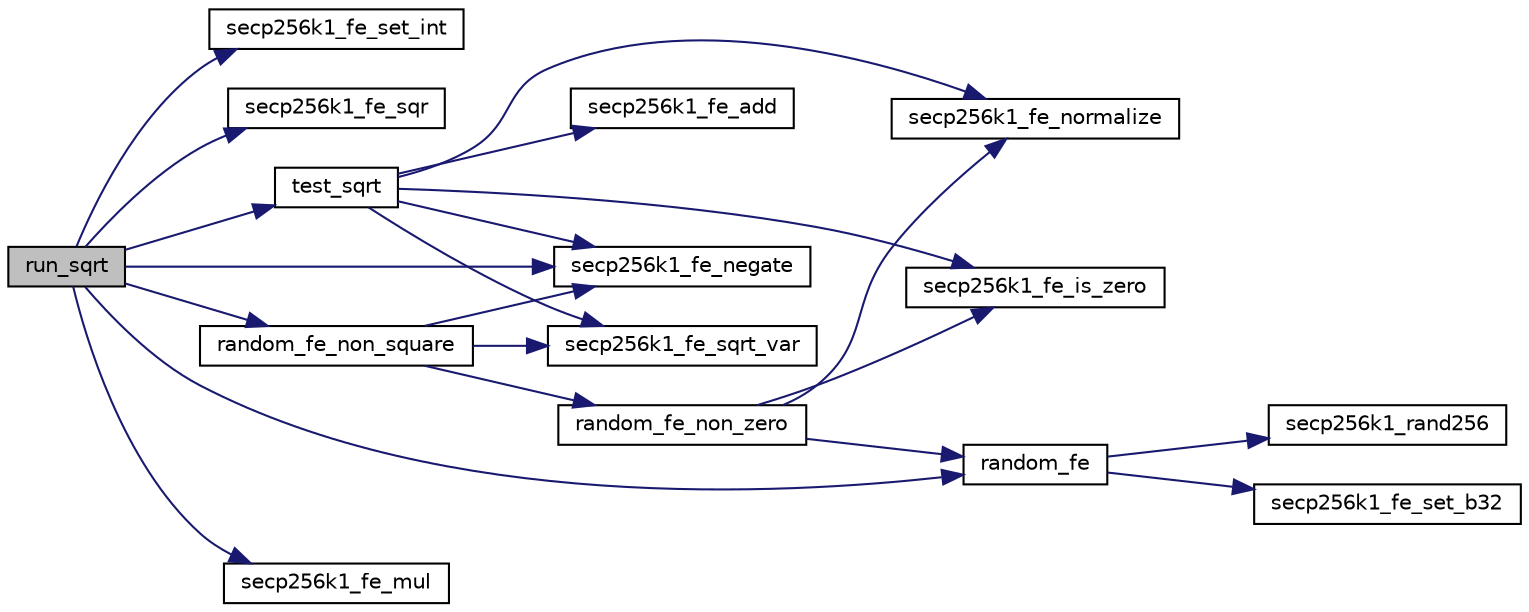 digraph "run_sqrt"
{
  edge [fontname="Helvetica",fontsize="10",labelfontname="Helvetica",labelfontsize="10"];
  node [fontname="Helvetica",fontsize="10",shape=record];
  rankdir="LR";
  Node1346 [label="run_sqrt",height=0.2,width=0.4,color="black", fillcolor="grey75", style="filled", fontcolor="black"];
  Node1346 -> Node1347 [color="midnightblue",fontsize="10",style="solid",fontname="Helvetica"];
  Node1347 [label="secp256k1_fe_set_int",height=0.2,width=0.4,color="black", fillcolor="white", style="filled",URL="$d5/d5a/field_8h.html#a4bfba9980b6d6960ad623f1ddbbc547e",tooltip="Set a field element equal to a small integer. "];
  Node1346 -> Node1348 [color="midnightblue",fontsize="10",style="solid",fontname="Helvetica"];
  Node1348 [label="secp256k1_fe_sqr",height=0.2,width=0.4,color="black", fillcolor="white", style="filled",URL="$d5/d5a/field_8h.html#a6cbe550ca5eb35e683b1c8d68d8de26b",tooltip="Sets a field element to be the square of another. "];
  Node1346 -> Node1349 [color="midnightblue",fontsize="10",style="solid",fontname="Helvetica"];
  Node1349 [label="test_sqrt",height=0.2,width=0.4,color="black", fillcolor="white", style="filled",URL="$d5/d7f/tests_8c.html#a42744351538fd01fc266d1cac41401a8"];
  Node1349 -> Node1350 [color="midnightblue",fontsize="10",style="solid",fontname="Helvetica"];
  Node1350 [label="secp256k1_fe_sqrt_var",height=0.2,width=0.4,color="black", fillcolor="white", style="filled",URL="$d5/d5a/field_8h.html#adeed9551ce946187f98c5e3d789e9575",tooltip="If a has a square root, it is computed in r and 1 is returned. "];
  Node1349 -> Node1351 [color="midnightblue",fontsize="10",style="solid",fontname="Helvetica"];
  Node1351 [label="secp256k1_fe_negate",height=0.2,width=0.4,color="black", fillcolor="white", style="filled",URL="$d5/d5a/field_8h.html#a4543ff08a66fc870acd56c921f2b30f7",tooltip="Set a field element equal to the additive inverse of another. "];
  Node1349 -> Node1352 [color="midnightblue",fontsize="10",style="solid",fontname="Helvetica"];
  Node1352 [label="secp256k1_fe_add",height=0.2,width=0.4,color="black", fillcolor="white", style="filled",URL="$d5/d5a/field_8h.html#a7512f80b60598e4af89c004890880fc7",tooltip="Adds a field element to another. "];
  Node1349 -> Node1353 [color="midnightblue",fontsize="10",style="solid",fontname="Helvetica"];
  Node1353 [label="secp256k1_fe_normalize",height=0.2,width=0.4,color="black", fillcolor="white", style="filled",URL="$d5/d5a/field_8h.html#a8e925e94d5a7330d2ae68f6642d0c7b9",tooltip="Field element module. "];
  Node1349 -> Node1354 [color="midnightblue",fontsize="10",style="solid",fontname="Helvetica"];
  Node1354 [label="secp256k1_fe_is_zero",height=0.2,width=0.4,color="black", fillcolor="white", style="filled",URL="$d5/d5a/field_8h.html#a619ec4805df6cc54d70e6682ceebd098",tooltip="Verify whether a field element is zero. "];
  Node1346 -> Node1351 [color="midnightblue",fontsize="10",style="solid",fontname="Helvetica"];
  Node1346 -> Node1355 [color="midnightblue",fontsize="10",style="solid",fontname="Helvetica"];
  Node1355 [label="random_fe_non_square",height=0.2,width=0.4,color="black", fillcolor="white", style="filled",URL="$d5/d7f/tests_8c.html#acb56afe8a17a3048470c0c299150a36a"];
  Node1355 -> Node1356 [color="midnightblue",fontsize="10",style="solid",fontname="Helvetica"];
  Node1356 [label="random_fe_non_zero",height=0.2,width=0.4,color="black", fillcolor="white", style="filled",URL="$d5/d7f/tests_8c.html#a7f2c9aa1daa06bbd70798f8b8a6d978a"];
  Node1356 -> Node1357 [color="midnightblue",fontsize="10",style="solid",fontname="Helvetica"];
  Node1357 [label="random_fe",height=0.2,width=0.4,color="black", fillcolor="white", style="filled",URL="$d5/d7f/tests_8c.html#ad49b2c3065041ff986c8a4d71a329c79"];
  Node1357 -> Node1358 [color="midnightblue",fontsize="10",style="solid",fontname="Helvetica"];
  Node1358 [label="secp256k1_rand256",height=0.2,width=0.4,color="black", fillcolor="white", style="filled",URL="$dd/d0b/testrand_8h.html#ac6eab6443f98bba198f7df69e658173c",tooltip="Generate a pseudorandom 32-byte array. "];
  Node1357 -> Node1359 [color="midnightblue",fontsize="10",style="solid",fontname="Helvetica"];
  Node1359 [label="secp256k1_fe_set_b32",height=0.2,width=0.4,color="black", fillcolor="white", style="filled",URL="$d5/d5a/field_8h.html#a5c86a65052e3b135919c00fe2233a43d",tooltip="Set a field element equal to 32-byte big endian value. "];
  Node1356 -> Node1353 [color="midnightblue",fontsize="10",style="solid",fontname="Helvetica"];
  Node1356 -> Node1354 [color="midnightblue",fontsize="10",style="solid",fontname="Helvetica"];
  Node1355 -> Node1350 [color="midnightblue",fontsize="10",style="solid",fontname="Helvetica"];
  Node1355 -> Node1351 [color="midnightblue",fontsize="10",style="solid",fontname="Helvetica"];
  Node1346 -> Node1357 [color="midnightblue",fontsize="10",style="solid",fontname="Helvetica"];
  Node1346 -> Node1360 [color="midnightblue",fontsize="10",style="solid",fontname="Helvetica"];
  Node1360 [label="secp256k1_fe_mul",height=0.2,width=0.4,color="black", fillcolor="white", style="filled",URL="$d5/d5a/field_8h.html#a542b97d2574d9687c563d002587cf9a2",tooltip="Sets a field element to be the product of two others. "];
}
